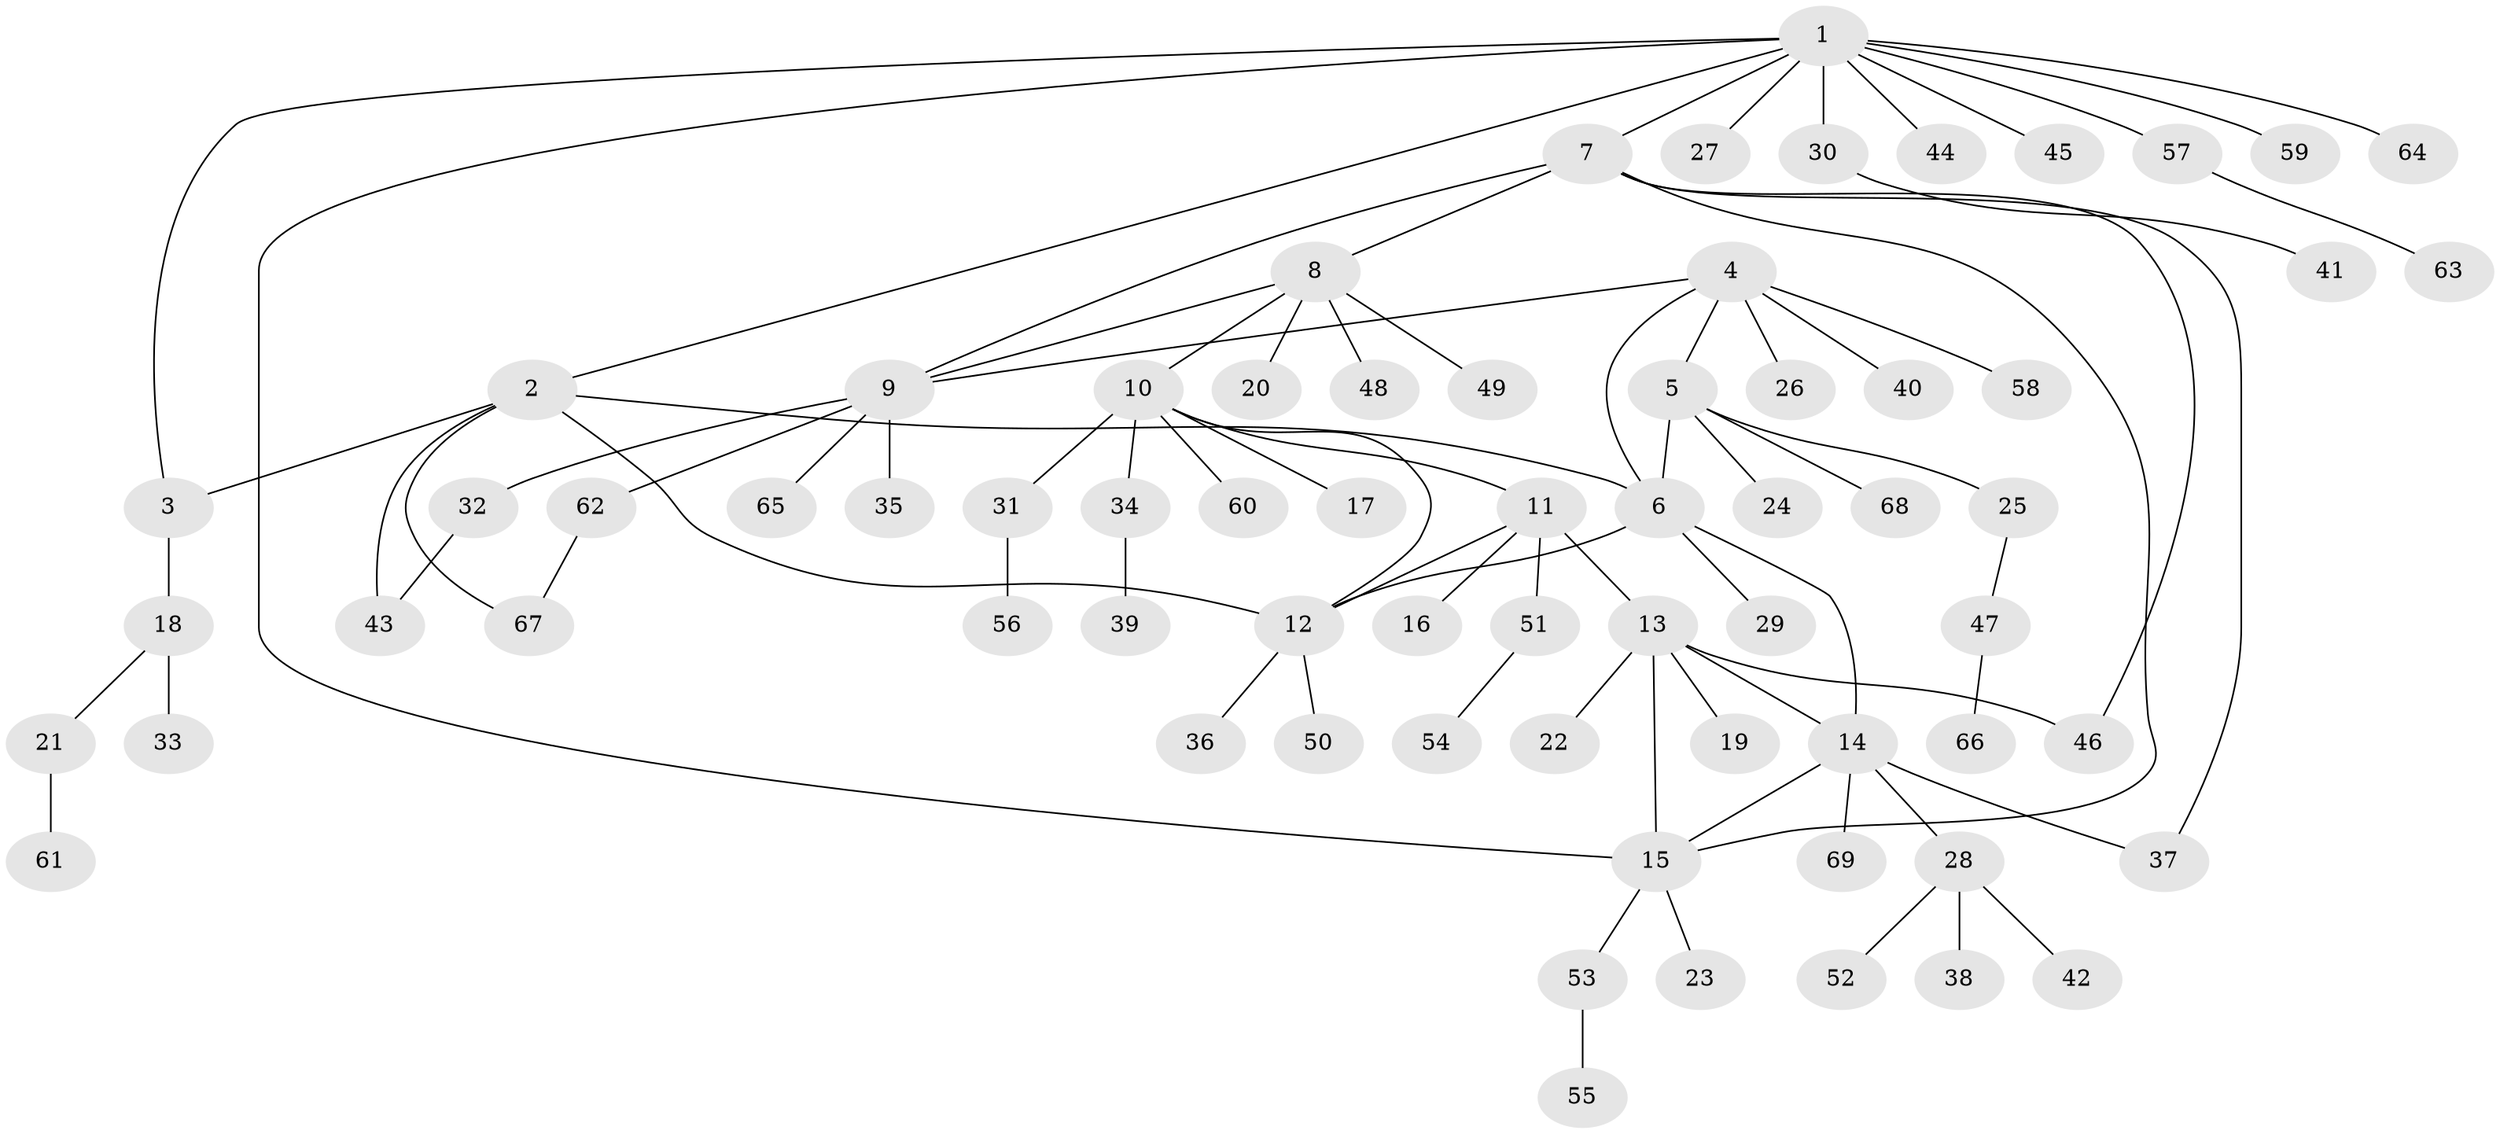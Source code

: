 // Generated by graph-tools (version 1.1) at 2025/55/03/09/25 04:55:50]
// undirected, 69 vertices, 83 edges
graph export_dot {
graph [start="1"]
  node [color=gray90,style=filled];
  1;
  2;
  3;
  4;
  5;
  6;
  7;
  8;
  9;
  10;
  11;
  12;
  13;
  14;
  15;
  16;
  17;
  18;
  19;
  20;
  21;
  22;
  23;
  24;
  25;
  26;
  27;
  28;
  29;
  30;
  31;
  32;
  33;
  34;
  35;
  36;
  37;
  38;
  39;
  40;
  41;
  42;
  43;
  44;
  45;
  46;
  47;
  48;
  49;
  50;
  51;
  52;
  53;
  54;
  55;
  56;
  57;
  58;
  59;
  60;
  61;
  62;
  63;
  64;
  65;
  66;
  67;
  68;
  69;
  1 -- 2;
  1 -- 3;
  1 -- 7;
  1 -- 15;
  1 -- 27;
  1 -- 30;
  1 -- 44;
  1 -- 45;
  1 -- 57;
  1 -- 59;
  1 -- 64;
  2 -- 3;
  2 -- 6;
  2 -- 12;
  2 -- 43;
  2 -- 67;
  3 -- 18;
  4 -- 5;
  4 -- 6;
  4 -- 9;
  4 -- 26;
  4 -- 40;
  4 -- 58;
  5 -- 6;
  5 -- 24;
  5 -- 25;
  5 -- 68;
  6 -- 12;
  6 -- 14;
  6 -- 29;
  7 -- 8;
  7 -- 9;
  7 -- 15;
  7 -- 37;
  7 -- 46;
  8 -- 9;
  8 -- 10;
  8 -- 20;
  8 -- 48;
  8 -- 49;
  9 -- 32;
  9 -- 35;
  9 -- 62;
  9 -- 65;
  10 -- 11;
  10 -- 12;
  10 -- 17;
  10 -- 31;
  10 -- 34;
  10 -- 60;
  11 -- 12;
  11 -- 13;
  11 -- 16;
  11 -- 51;
  12 -- 36;
  12 -- 50;
  13 -- 14;
  13 -- 15;
  13 -- 19;
  13 -- 22;
  13 -- 46;
  14 -- 15;
  14 -- 28;
  14 -- 37;
  14 -- 69;
  15 -- 23;
  15 -- 53;
  18 -- 21;
  18 -- 33;
  21 -- 61;
  25 -- 47;
  28 -- 38;
  28 -- 42;
  28 -- 52;
  30 -- 41;
  31 -- 56;
  32 -- 43;
  34 -- 39;
  47 -- 66;
  51 -- 54;
  53 -- 55;
  57 -- 63;
  62 -- 67;
}
